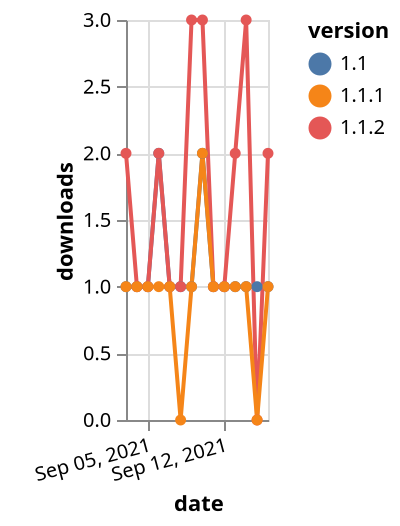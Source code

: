 {"$schema": "https://vega.github.io/schema/vega-lite/v5.json", "description": "A simple bar chart with embedded data.", "data": {"values": [{"date": "2021-09-03", "total": 380, "delta": 1, "version": "1.1"}, {"date": "2021-09-04", "total": 381, "delta": 1, "version": "1.1"}, {"date": "2021-09-05", "total": 382, "delta": 1, "version": "1.1"}, {"date": "2021-09-06", "total": 384, "delta": 2, "version": "1.1"}, {"date": "2021-09-07", "total": 385, "delta": 1, "version": "1.1"}, {"date": "2021-09-08", "total": 386, "delta": 1, "version": "1.1"}, {"date": "2021-09-09", "total": 387, "delta": 1, "version": "1.1"}, {"date": "2021-09-10", "total": 389, "delta": 2, "version": "1.1"}, {"date": "2021-09-11", "total": 390, "delta": 1, "version": "1.1"}, {"date": "2021-09-12", "total": 391, "delta": 1, "version": "1.1"}, {"date": "2021-09-13", "total": 392, "delta": 1, "version": "1.1"}, {"date": "2021-09-14", "total": 393, "delta": 1, "version": "1.1"}, {"date": "2021-09-15", "total": 394, "delta": 1, "version": "1.1"}, {"date": "2021-09-16", "total": 395, "delta": 1, "version": "1.1"}, {"date": "2021-09-03", "total": 321, "delta": 2, "version": "1.1.2"}, {"date": "2021-09-04", "total": 322, "delta": 1, "version": "1.1.2"}, {"date": "2021-09-05", "total": 323, "delta": 1, "version": "1.1.2"}, {"date": "2021-09-06", "total": 325, "delta": 2, "version": "1.1.2"}, {"date": "2021-09-07", "total": 326, "delta": 1, "version": "1.1.2"}, {"date": "2021-09-08", "total": 327, "delta": 1, "version": "1.1.2"}, {"date": "2021-09-09", "total": 330, "delta": 3, "version": "1.1.2"}, {"date": "2021-09-10", "total": 333, "delta": 3, "version": "1.1.2"}, {"date": "2021-09-11", "total": 334, "delta": 1, "version": "1.1.2"}, {"date": "2021-09-12", "total": 335, "delta": 1, "version": "1.1.2"}, {"date": "2021-09-13", "total": 337, "delta": 2, "version": "1.1.2"}, {"date": "2021-09-14", "total": 340, "delta": 3, "version": "1.1.2"}, {"date": "2021-09-15", "total": 340, "delta": 0, "version": "1.1.2"}, {"date": "2021-09-16", "total": 342, "delta": 2, "version": "1.1.2"}, {"date": "2021-09-03", "total": 255, "delta": 1, "version": "1.1.1"}, {"date": "2021-09-04", "total": 256, "delta": 1, "version": "1.1.1"}, {"date": "2021-09-05", "total": 257, "delta": 1, "version": "1.1.1"}, {"date": "2021-09-06", "total": 258, "delta": 1, "version": "1.1.1"}, {"date": "2021-09-07", "total": 259, "delta": 1, "version": "1.1.1"}, {"date": "2021-09-08", "total": 259, "delta": 0, "version": "1.1.1"}, {"date": "2021-09-09", "total": 260, "delta": 1, "version": "1.1.1"}, {"date": "2021-09-10", "total": 262, "delta": 2, "version": "1.1.1"}, {"date": "2021-09-11", "total": 263, "delta": 1, "version": "1.1.1"}, {"date": "2021-09-12", "total": 264, "delta": 1, "version": "1.1.1"}, {"date": "2021-09-13", "total": 265, "delta": 1, "version": "1.1.1"}, {"date": "2021-09-14", "total": 266, "delta": 1, "version": "1.1.1"}, {"date": "2021-09-15", "total": 266, "delta": 0, "version": "1.1.1"}, {"date": "2021-09-16", "total": 267, "delta": 1, "version": "1.1.1"}]}, "width": "container", "mark": {"type": "line", "point": {"filled": true}}, "encoding": {"x": {"field": "date", "type": "temporal", "timeUnit": "yearmonthdate", "title": "date", "axis": {"labelAngle": -15}}, "y": {"field": "delta", "type": "quantitative", "title": "downloads"}, "color": {"field": "version", "type": "nominal"}, "tooltip": {"field": "delta"}}}